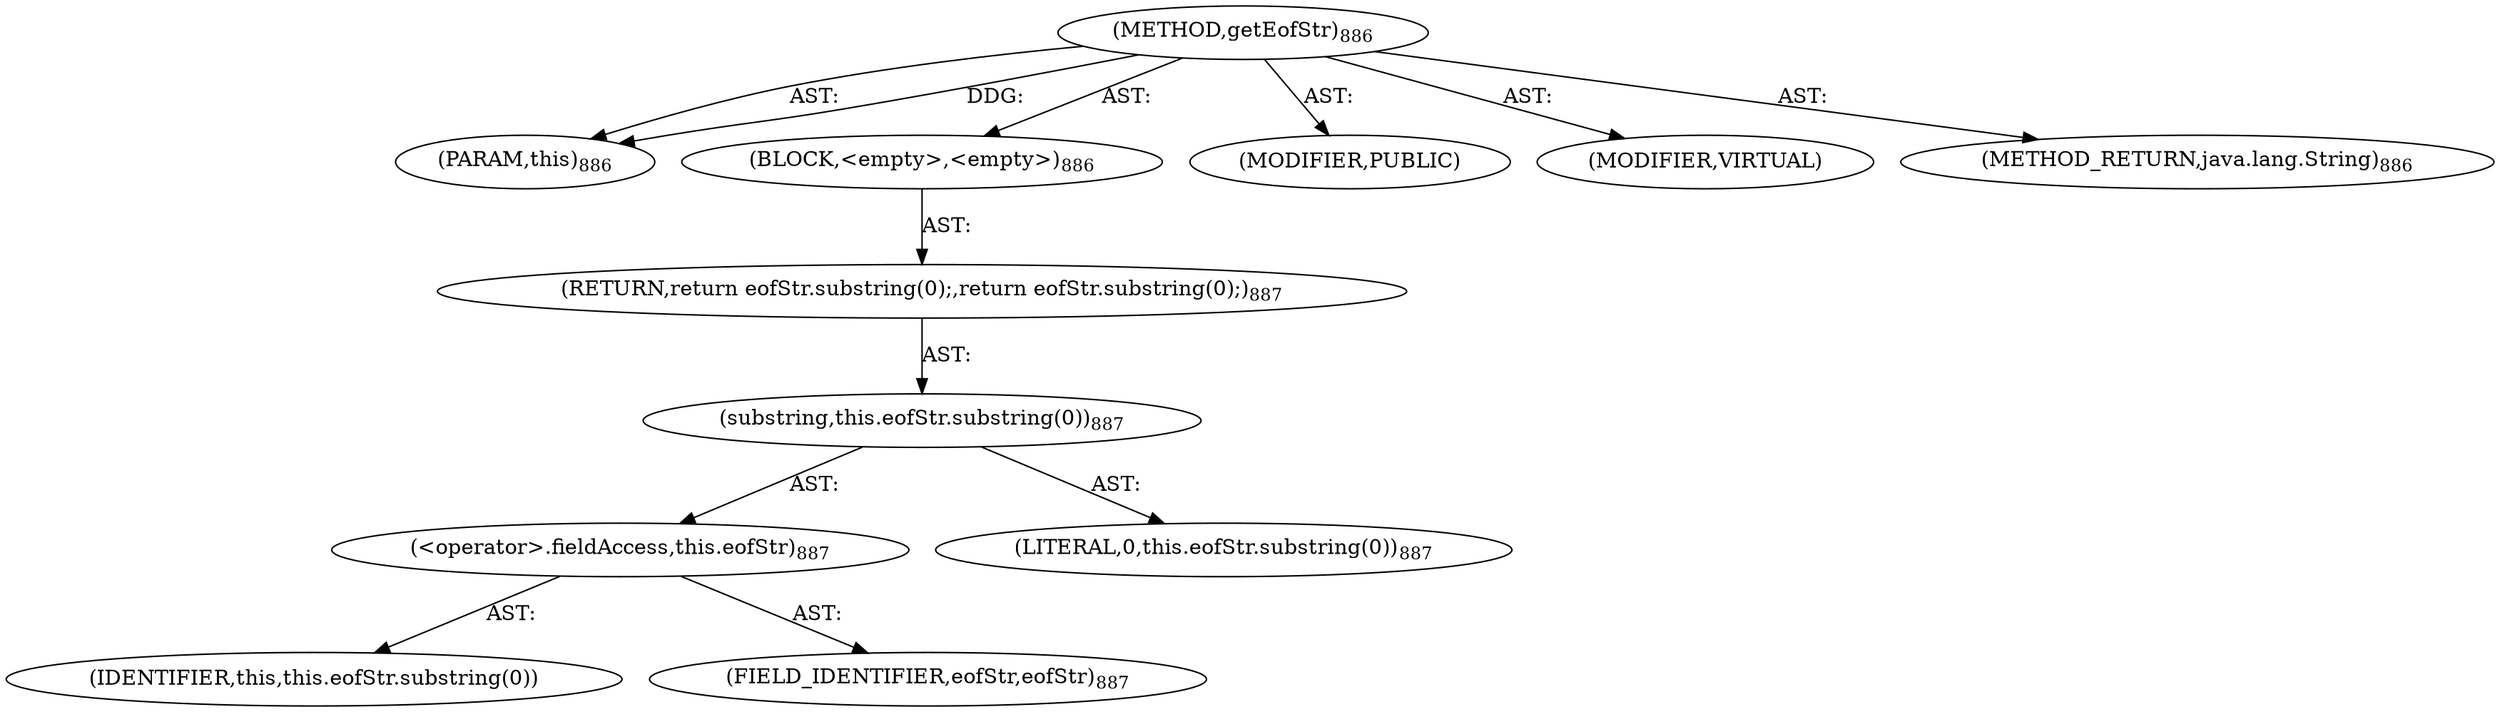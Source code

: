 digraph "getEofStr" {  
"111669149714" [label = <(METHOD,getEofStr)<SUB>886</SUB>> ]
"115964117039" [label = <(PARAM,this)<SUB>886</SUB>> ]
"25769803942" [label = <(BLOCK,&lt;empty&gt;,&lt;empty&gt;)<SUB>886</SUB>> ]
"146028888071" [label = <(RETURN,return eofStr.substring(0);,return eofStr.substring(0);)<SUB>887</SUB>> ]
"30064771825" [label = <(substring,this.eofStr.substring(0))<SUB>887</SUB>> ]
"30064771826" [label = <(&lt;operator&gt;.fieldAccess,this.eofStr)<SUB>887</SUB>> ]
"68719477312" [label = <(IDENTIFIER,this,this.eofStr.substring(0))> ]
"55834575047" [label = <(FIELD_IDENTIFIER,eofStr,eofStr)<SUB>887</SUB>> ]
"90194313354" [label = <(LITERAL,0,this.eofStr.substring(0))<SUB>887</SUB>> ]
"133143986268" [label = <(MODIFIER,PUBLIC)> ]
"133143986269" [label = <(MODIFIER,VIRTUAL)> ]
"128849018898" [label = <(METHOD_RETURN,java.lang.String)<SUB>886</SUB>> ]
  "111669149714" -> "115964117039"  [ label = "AST: "] 
  "111669149714" -> "25769803942"  [ label = "AST: "] 
  "111669149714" -> "133143986268"  [ label = "AST: "] 
  "111669149714" -> "133143986269"  [ label = "AST: "] 
  "111669149714" -> "128849018898"  [ label = "AST: "] 
  "25769803942" -> "146028888071"  [ label = "AST: "] 
  "146028888071" -> "30064771825"  [ label = "AST: "] 
  "30064771825" -> "30064771826"  [ label = "AST: "] 
  "30064771825" -> "90194313354"  [ label = "AST: "] 
  "30064771826" -> "68719477312"  [ label = "AST: "] 
  "30064771826" -> "55834575047"  [ label = "AST: "] 
  "111669149714" -> "115964117039"  [ label = "DDG: "] 
}
